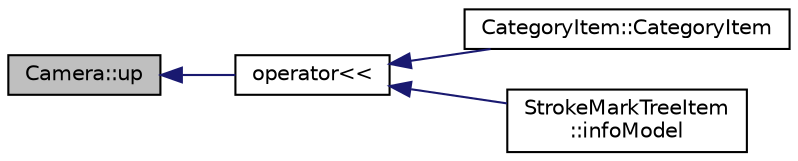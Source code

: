 digraph "Camera::up"
{
  edge [fontname="Helvetica",fontsize="10",labelfontname="Helvetica",labelfontsize="10"];
  node [fontname="Helvetica",fontsize="10",shape=record];
  rankdir="LR";
  Node20 [label="Camera::up",height=0.2,width=0.4,color="black", fillcolor="grey75", style="filled", fontcolor="black"];
  Node20 -> Node21 [dir="back",color="midnightblue",fontsize="10",style="solid",fontname="Helvetica"];
  Node21 [label="operator\<\<",height=0.2,width=0.4,color="black", fillcolor="white", style="filled",URL="$camera_8h.html#abe81ff321b3ec6229d8f3c4fe9465540"];
  Node21 -> Node22 [dir="back",color="midnightblue",fontsize="10",style="solid",fontname="Helvetica"];
  Node22 [label="CategoryItem::CategoryItem",height=0.2,width=0.4,color="black", fillcolor="white", style="filled",URL="$class_category_item.html#a7590d67b1dfc8d2ac76ffda2232d73f1"];
  Node21 -> Node23 [dir="back",color="midnightblue",fontsize="10",style="solid",fontname="Helvetica"];
  Node23 [label="StrokeMarkTreeItem\l::infoModel",height=0.2,width=0.4,color="black", fillcolor="white", style="filled",URL="$class_stroke_mark_tree_item.html#a663c082ed47915fc7e64c5e2a4572269"];
}

